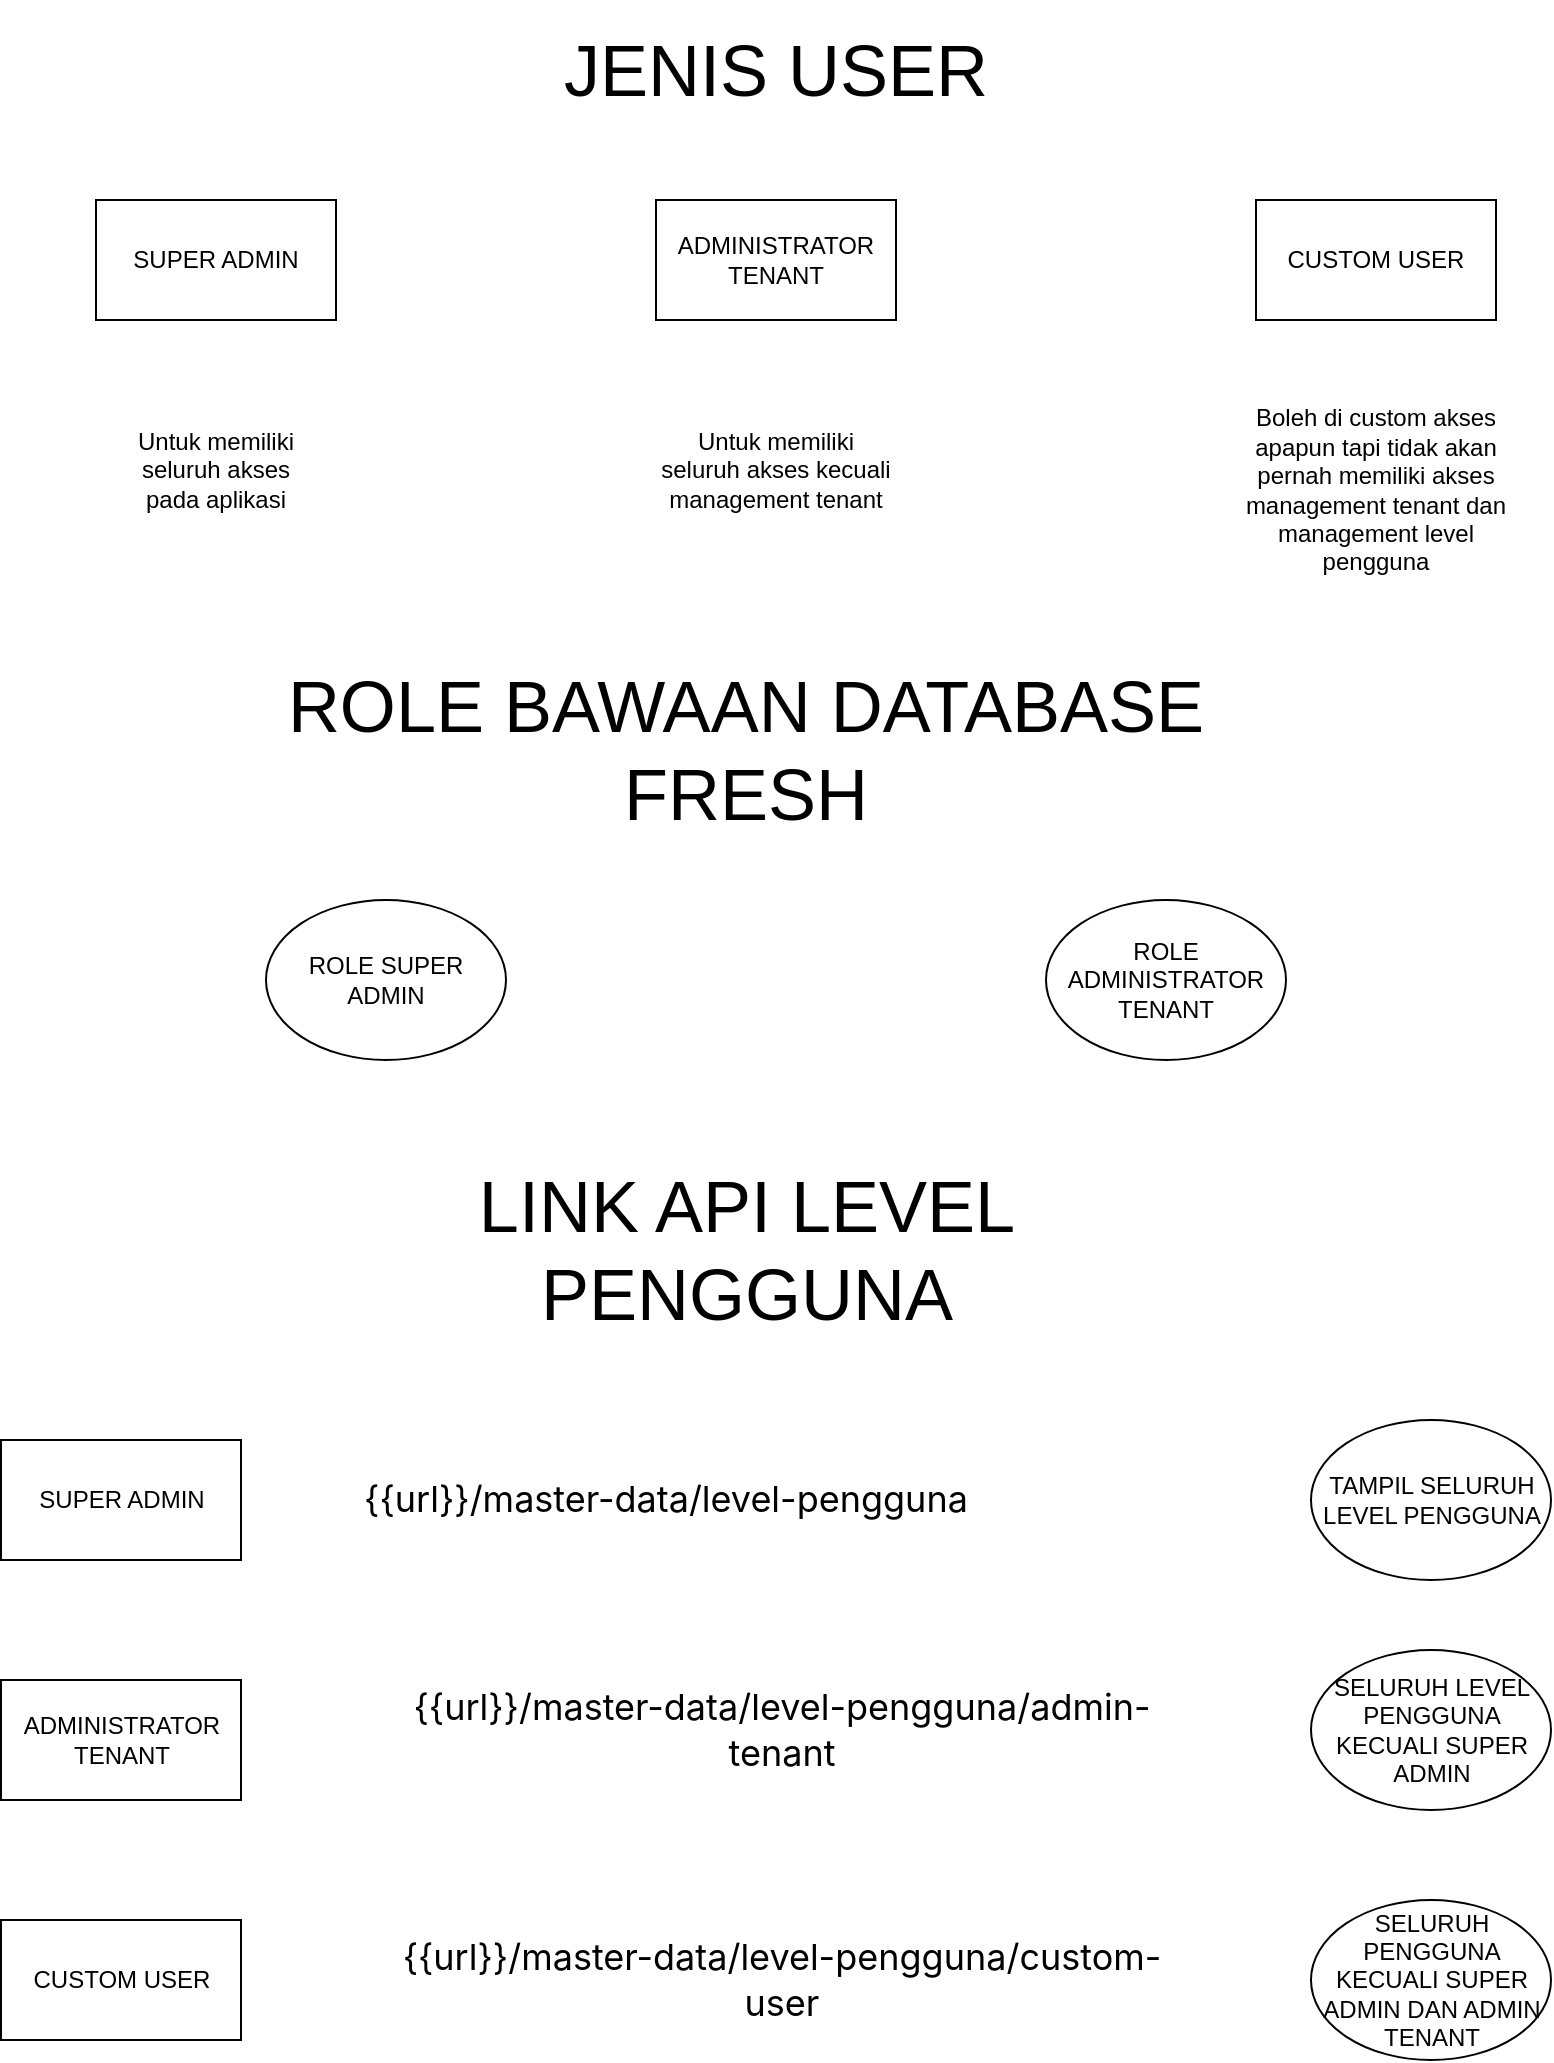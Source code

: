 <mxfile version="28.0.9">
  <diagram name="Page-1" id="hbwrVl3ueQLO0jt4X5lI">
    <mxGraphModel dx="1034" dy="570" grid="1" gridSize="10" guides="1" tooltips="1" connect="1" arrows="1" fold="1" page="1" pageScale="1" pageWidth="850" pageHeight="1100" math="0" shadow="0">
      <root>
        <mxCell id="0" />
        <mxCell id="1" parent="0" />
        <mxCell id="XimXgIEPHGc9YV49jyJd-1" value="SUPER ADMIN" style="rounded=0;whiteSpace=wrap;html=1;" parent="1" vertex="1">
          <mxGeometry x="90" y="130" width="120" height="60" as="geometry" />
        </mxCell>
        <mxCell id="XimXgIEPHGc9YV49jyJd-2" value="ADMINISTRATOR TENANT" style="rounded=0;whiteSpace=wrap;html=1;" parent="1" vertex="1">
          <mxGeometry x="370" y="130" width="120" height="60" as="geometry" />
        </mxCell>
        <mxCell id="XimXgIEPHGc9YV49jyJd-3" value="CUSTOM USER" style="rounded=0;whiteSpace=wrap;html=1;" parent="1" vertex="1">
          <mxGeometry x="670" y="130" width="120" height="60" as="geometry" />
        </mxCell>
        <mxCell id="XimXgIEPHGc9YV49jyJd-4" value="Untuk memiliki seluruh akses pada aplikasi" style="text;html=1;align=center;verticalAlign=middle;whiteSpace=wrap;rounded=0;" parent="1" vertex="1">
          <mxGeometry x="105" y="220" width="90" height="90" as="geometry" />
        </mxCell>
        <mxCell id="XimXgIEPHGc9YV49jyJd-5" value="Untuk memiliki seluruh akses kecuali management tenant" style="text;html=1;align=center;verticalAlign=middle;whiteSpace=wrap;rounded=0;" parent="1" vertex="1">
          <mxGeometry x="370" y="255" width="120" height="20" as="geometry" />
        </mxCell>
        <mxCell id="XimXgIEPHGc9YV49jyJd-6" value="Boleh di custom akses apapun tapi tidak akan pernah memiliki akses management tenant dan management level pengguna" style="text;html=1;align=center;verticalAlign=middle;whiteSpace=wrap;rounded=0;" parent="1" vertex="1">
          <mxGeometry x="660" y="260" width="140" height="30" as="geometry" />
        </mxCell>
        <mxCell id="XimXgIEPHGc9YV49jyJd-7" value="&lt;font style=&quot;font-size: 36px;&quot;&gt;JENIS USER&lt;/font&gt;" style="text;html=1;align=center;verticalAlign=middle;whiteSpace=wrap;rounded=0;" parent="1" vertex="1">
          <mxGeometry x="320" y="30" width="220" height="70" as="geometry" />
        </mxCell>
        <mxCell id="XimXgIEPHGc9YV49jyJd-8" value="&lt;span style=&quot;font-size: 36px;&quot;&gt;ROLE BAWAAN DATABASE FRESH&lt;/span&gt;" style="text;html=1;align=center;verticalAlign=middle;whiteSpace=wrap;rounded=0;" parent="1" vertex="1">
          <mxGeometry x="175" y="370" width="480" height="70" as="geometry" />
        </mxCell>
        <mxCell id="XimXgIEPHGc9YV49jyJd-10" value="ROLE SUPER ADMIN" style="ellipse;whiteSpace=wrap;html=1;" parent="1" vertex="1">
          <mxGeometry x="175" y="480" width="120" height="80" as="geometry" />
        </mxCell>
        <mxCell id="XimXgIEPHGc9YV49jyJd-11" value="ROLE ADMINISTRATOR&lt;div&gt;TENANT&lt;/div&gt;" style="ellipse;whiteSpace=wrap;html=1;" parent="1" vertex="1">
          <mxGeometry x="565" y="480" width="120" height="80" as="geometry" />
        </mxCell>
        <mxCell id="Px-c6Q20PLpV9tKj4zpu-3" value="SUPER ADMIN" style="rounded=0;whiteSpace=wrap;html=1;" vertex="1" parent="1">
          <mxGeometry x="42.5" y="750" width="120" height="60" as="geometry" />
        </mxCell>
        <mxCell id="Px-c6Q20PLpV9tKj4zpu-4" value="ADMINISTRATOR TENANT" style="rounded=0;whiteSpace=wrap;html=1;" vertex="1" parent="1">
          <mxGeometry x="42.5" y="870" width="120" height="60" as="geometry" />
        </mxCell>
        <mxCell id="Px-c6Q20PLpV9tKj4zpu-5" value="CUSTOM USER" style="rounded=0;whiteSpace=wrap;html=1;" vertex="1" parent="1">
          <mxGeometry x="42.5" y="990" width="120" height="60" as="geometry" />
        </mxCell>
        <mxCell id="Px-c6Q20PLpV9tKj4zpu-6" value="&lt;font style=&quot;font-size: 36px;&quot;&gt;LINK API LEVEL PENGGUNA&lt;/font&gt;" style="text;html=1;align=center;verticalAlign=middle;whiteSpace=wrap;rounded=0;" vertex="1" parent="1">
          <mxGeometry x="187.5" y="640" width="455" height="30" as="geometry" />
        </mxCell>
        <mxCell id="Px-c6Q20PLpV9tKj4zpu-7" value="&lt;span&gt;&lt;font style=&quot;font-size: 18px;&quot;&gt;&lt;span style=&quot;padding: var(--spacing-zero) 2px 1px; margin-left: var(--spacing-zero); border-radius: var(--border-radius-default); cursor: text; color: var(--content-color-info); border: 1px solid var(--border-color-default); font-family: Inter, system-ui, -apple-system, BlinkMacSystemFont, &amp;quot;Segoe UI&amp;quot;, Roboto, Oxygen, Ubuntu, Cantarell, &amp;quot;Fira Sans&amp;quot;, &amp;quot;Droid Sans&amp;quot;, Helvetica, Arial, sans-serif; text-align: left; white-space-collapse: preserve;&quot; aria-expanded=&quot;false&quot; data-testid=&quot;resolvedVariable&quot; class=&quot;inlineVariable resolvedVariable&quot; spellcheck=&quot;false&quot;&gt;{{url}}&lt;/span&gt;&lt;span style=&quot;font-family: Inter, system-ui, -apple-system, BlinkMacSystemFont, &amp;quot;Segoe UI&amp;quot;, Roboto, Oxygen, Ubuntu, Cantarell, &amp;quot;Fira Sans&amp;quot;, &amp;quot;Droid Sans&amp;quot;, Helvetica, Arial, sans-serif; text-align: left; white-space-collapse: preserve;&quot; data-offset-key=&quot;3dan4-1-0&quot;&gt;&lt;span style=&quot;&quot; data-text=&quot;true&quot;&gt;/master-data/level-pengguna&lt;/span&gt;&lt;/span&gt;&lt;/font&gt;&lt;/span&gt;" style="text;html=1;align=center;verticalAlign=middle;whiteSpace=wrap;rounded=0;" vertex="1" parent="1">
          <mxGeometry x="214.5" y="765" width="320" height="30" as="geometry" />
        </mxCell>
        <mxCell id="Px-c6Q20PLpV9tKj4zpu-8" value="&lt;span&gt;&lt;font style=&quot;font-size: 18px;&quot;&gt;&lt;span style=&quot;padding: var(--spacing-zero) 2px 1px; margin-left: var(--spacing-zero); border-radius: var(--border-radius-default); cursor: text; color: var(--content-color-info); border: 1px solid var(--border-color-default); font-family: Inter, system-ui, -apple-system, BlinkMacSystemFont, &amp;quot;Segoe UI&amp;quot;, Roboto, Oxygen, Ubuntu, Cantarell, &amp;quot;Fira Sans&amp;quot;, &amp;quot;Droid Sans&amp;quot;, Helvetica, Arial, sans-serif; text-align: left; white-space-collapse: preserve;&quot; aria-expanded=&quot;false&quot; data-testid=&quot;resolvedVariable&quot; class=&quot;inlineVariable resolvedVariable&quot; spellcheck=&quot;false&quot;&gt;{{url}}&lt;/span&gt;&lt;span style=&quot;font-family: Inter, system-ui, -apple-system, BlinkMacSystemFont, &amp;quot;Segoe UI&amp;quot;, Roboto, Oxygen, Ubuntu, Cantarell, &amp;quot;Fira Sans&amp;quot;, &amp;quot;Droid Sans&amp;quot;, Helvetica, Arial, sans-serif; text-align: left; white-space-collapse: preserve;&quot; data-offset-key=&quot;3dan4-1-0&quot;&gt;&lt;span style=&quot;&quot; data-text=&quot;true&quot;&gt;/master-data/level-pengguna/admin-tenant&lt;/span&gt;&lt;/span&gt;&lt;/font&gt;&lt;/span&gt;" style="text;html=1;align=center;verticalAlign=middle;whiteSpace=wrap;rounded=0;" vertex="1" parent="1">
          <mxGeometry x="227.5" y="880" width="410" height="30" as="geometry" />
        </mxCell>
        <mxCell id="Px-c6Q20PLpV9tKj4zpu-9" value="&lt;span&gt;&lt;font style=&quot;font-size: 18px;&quot;&gt;&lt;span style=&quot;padding: var(--spacing-zero) 2px 1px; margin-left: var(--spacing-zero); border-radius: var(--border-radius-default); cursor: text; color: var(--content-color-info); border: 1px solid var(--border-color-default); font-family: Inter, system-ui, -apple-system, BlinkMacSystemFont, &amp;quot;Segoe UI&amp;quot;, Roboto, Oxygen, Ubuntu, Cantarell, &amp;quot;Fira Sans&amp;quot;, &amp;quot;Droid Sans&amp;quot;, Helvetica, Arial, sans-serif; text-align: left; white-space-collapse: preserve;&quot; aria-expanded=&quot;false&quot; data-testid=&quot;resolvedVariable&quot; class=&quot;inlineVariable resolvedVariable&quot; spellcheck=&quot;false&quot;&gt;{{url}}&lt;/span&gt;&lt;span style=&quot;font-family: Inter, system-ui, -apple-system, BlinkMacSystemFont, &amp;quot;Segoe UI&amp;quot;, Roboto, Oxygen, Ubuntu, Cantarell, &amp;quot;Fira Sans&amp;quot;, &amp;quot;Droid Sans&amp;quot;, Helvetica, Arial, sans-serif; text-align: left; white-space-collapse: preserve;&quot; data-offset-key=&quot;3dan4-1-0&quot;&gt;&lt;span style=&quot;&quot; data-text=&quot;true&quot;&gt;/master-data/level-pengguna/custom-user&lt;/span&gt;&lt;/span&gt;&lt;/font&gt;&lt;/span&gt;" style="text;html=1;align=center;verticalAlign=middle;whiteSpace=wrap;rounded=0;" vertex="1" parent="1">
          <mxGeometry x="227.5" y="1005" width="410" height="30" as="geometry" />
        </mxCell>
        <mxCell id="Px-c6Q20PLpV9tKj4zpu-10" value="TAMPIL SELURUH LEVEL PENGGUNA" style="ellipse;whiteSpace=wrap;html=1;" vertex="1" parent="1">
          <mxGeometry x="697.5" y="740" width="120" height="80" as="geometry" />
        </mxCell>
        <mxCell id="Px-c6Q20PLpV9tKj4zpu-11" value="SELURUH LEVEL PENGGUNA KECUALI SUPER ADMIN" style="ellipse;whiteSpace=wrap;html=1;" vertex="1" parent="1">
          <mxGeometry x="697.5" y="855" width="120" height="80" as="geometry" />
        </mxCell>
        <mxCell id="Px-c6Q20PLpV9tKj4zpu-12" value="SELURUH PENGGUNA KECUALI SUPER ADMIN DAN ADMIN TENANT" style="ellipse;whiteSpace=wrap;html=1;" vertex="1" parent="1">
          <mxGeometry x="697.5" y="980" width="120" height="80" as="geometry" />
        </mxCell>
      </root>
    </mxGraphModel>
  </diagram>
</mxfile>
